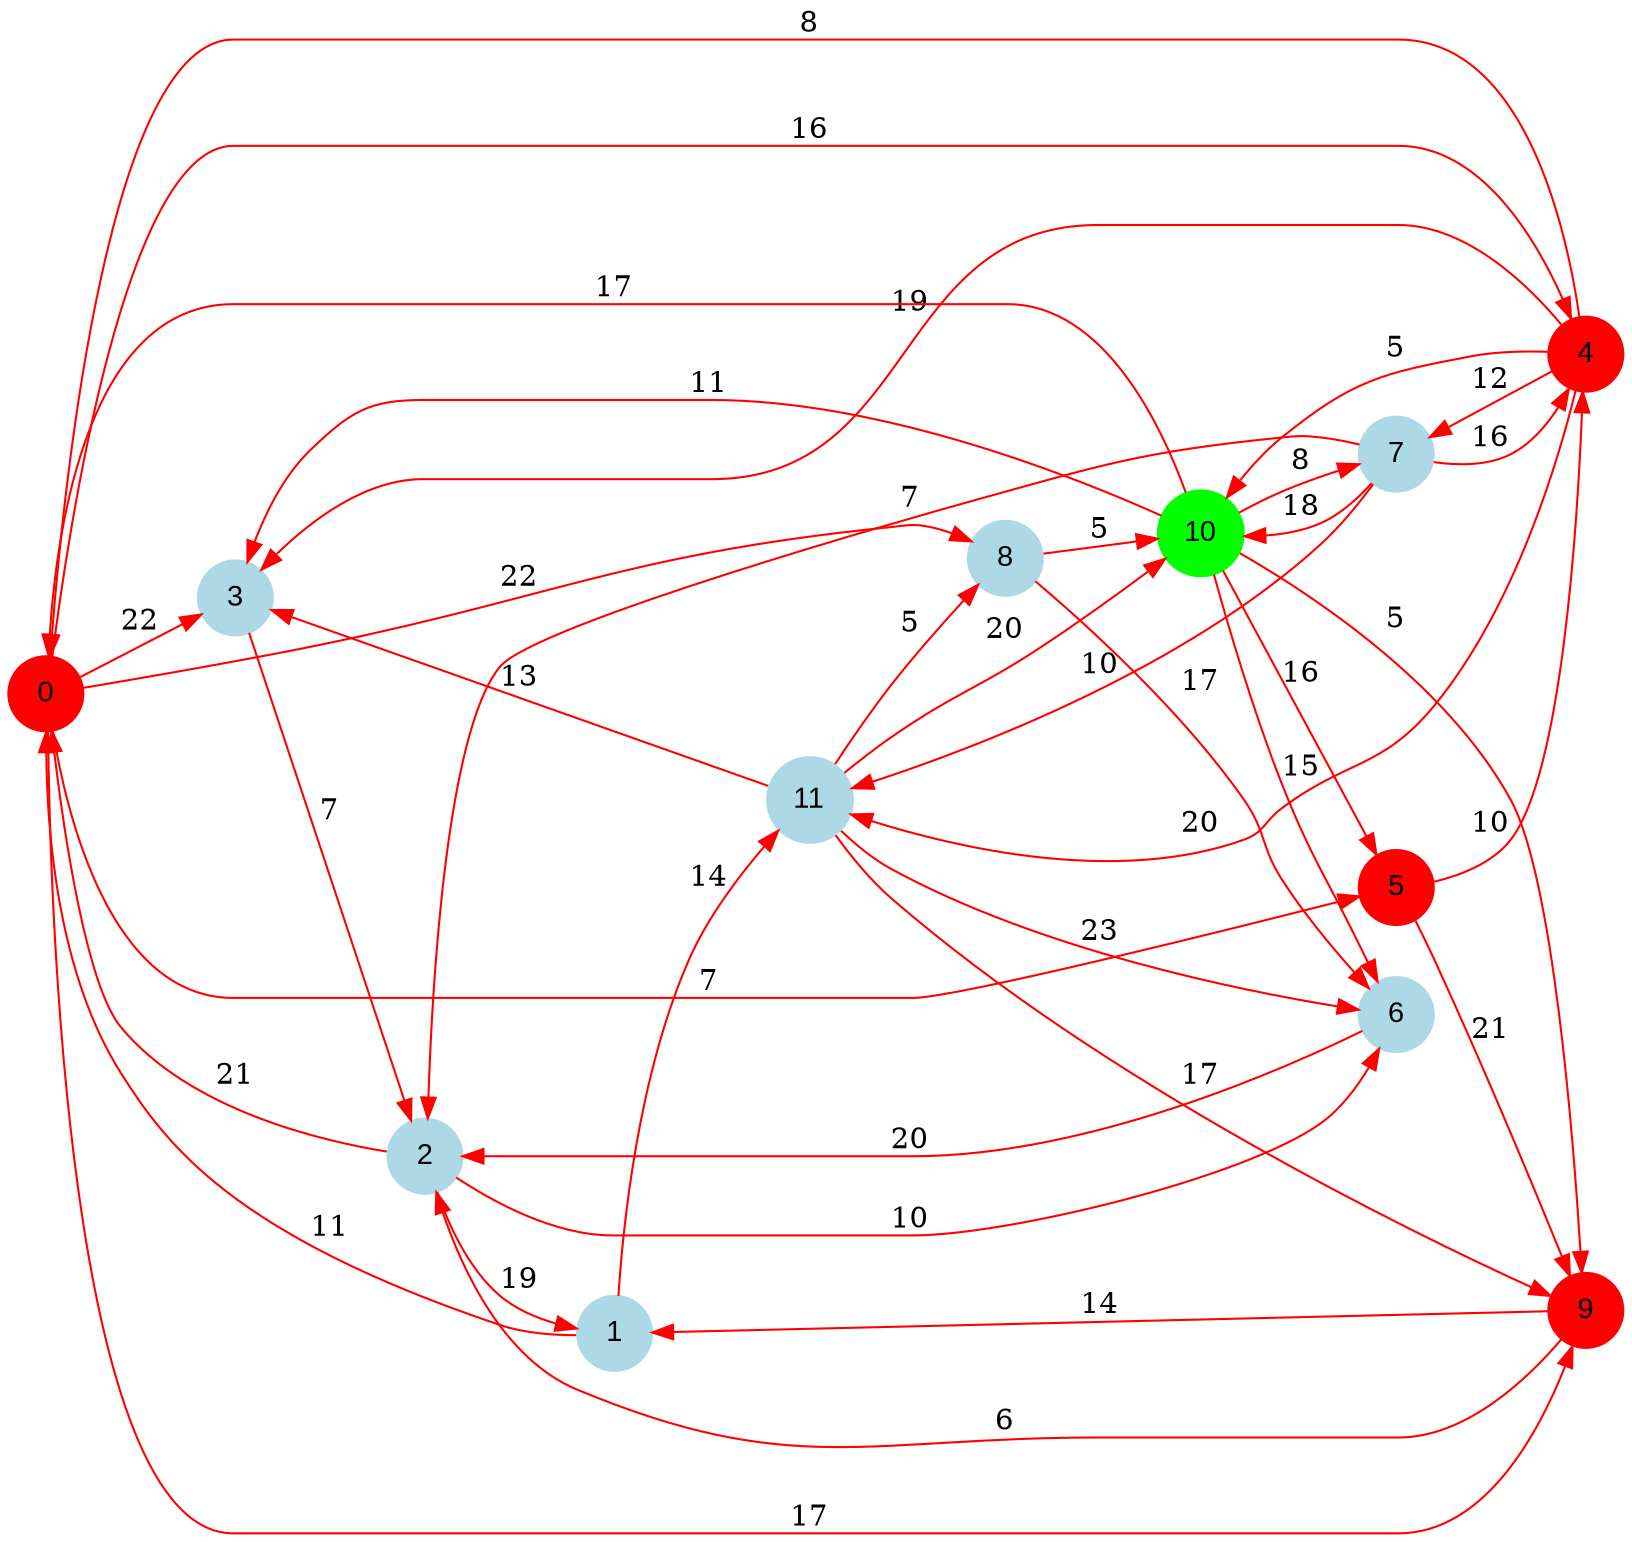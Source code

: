 digraph graphe {
rankdir = LR;
edge [color=red];
0 [fontname="Arial", shape = circle, color=red, style=filled];
1 [fontname="Arial", shape = circle, color=lightblue, style=filled];
2 [fontname="Arial", shape = circle, color=lightblue, style=filled];
3 [fontname="Arial", shape = circle, color=lightblue, style=filled];
4 [fontname="Arial", shape = circle, color=red, style=filled];
5 [fontname="Arial", shape = circle, color=red, style=filled];
6 [fontname="Arial", shape = circle, color=lightblue, style=filled];
7 [fontname="Arial", shape = circle, color=lightblue, style=filled];
8 [fontname="Arial", shape = circle, color=lightblue, style=filled];
9 [fontname="Arial", shape = circle, color=red, style=filled];
10 [fontname="Arial", shape = circle, color=green, style=filled];
11 [fontname="Arial", shape = circle, color=lightblue, style=filled];
	0 -> 3 [label = "22"];
	0 -> 4 [label = "16"];
	0 -> 5 [label = "7"];
	0 -> 8 [label = "22"];
	0 -> 9 [label = "17"];
	1 -> 0 [label = "11"];
	1 -> 11 [label = "14"];
	2 -> 0 [label = "21"];
	2 -> 1 [label = "19"];
	2 -> 6 [label = "10"];
	3 -> 2 [label = "7"];
	4 -> 0 [label = "8"];
	4 -> 3 [label = "19"];
	4 -> 7 [label = "12"];
	4 -> 10 [label = "5"];
	4 -> 11 [label = "20"];
	5 -> 4 [label = "10"];
	5 -> 9 [label = "21"];
	6 -> 2 [label = "20"];
	7 -> 2 [label = "7"];
	7 -> 4 [label = "16"];
	7 -> 10 [label = "18"];
	7 -> 11 [label = "10"];
	8 -> 6 [label = "17"];
	8 -> 10 [label = "5"];
	9 -> 1 [label = "14"];
	9 -> 2 [label = "6"];
	10 -> 0 [label = "17"];
	10 -> 3 [label = "11"];
	10 -> 5 [label = "16"];
	10 -> 6 [label = "15"];
	10 -> 7 [label = "8"];
	10 -> 9 [label = "5"];
	11 -> 3 [label = "13"];
	11 -> 6 [label = "23"];
	11 -> 8 [label = "5"];
	11 -> 9 [label = "17"];
	11 -> 10 [label = "20"];
}
